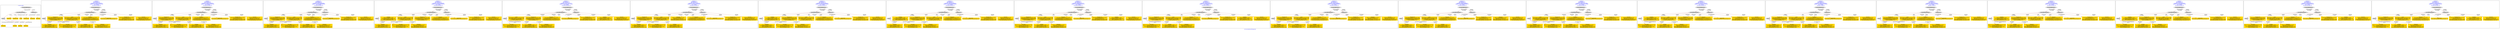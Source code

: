 digraph n0 {
fontcolor="blue"
remincross="true"
label="s13-s-art-institute-of-chicago.xml"
subgraph cluster_0 {
label="1-correct model"
n2[style="filled",color="white",fillcolor="lightgray",label="CulturalHeritageObject1"];
n3[style="filled",color="white",fillcolor="lightgray",label="Person1"];
n4[shape="plaintext",style="filled",fillcolor="gold",label="Dimensions"];
n5[shape="plaintext",style="filled",fillcolor="gold",label="Typeofartwork"];
n6[shape="plaintext",style="filled",fillcolor="gold",label="Credit"];
n7[shape="plaintext",style="filled",fillcolor="gold",label="Titleofartwork"];
n8[shape="plaintext",style="filled",fillcolor="gold",label="Accessionid"];
n9[shape="plaintext",style="filled",fillcolor="gold",label="Nationality"];
n10[shape="plaintext",style="filled",fillcolor="gold",label="birthDate"];
n11[shape="plaintext",style="filled",fillcolor="gold",label="deathDate"];
n12[shape="plaintext",style="filled",fillcolor="gold",label="Artistname"];
n13[style="filled",color="white",fillcolor="lightgray",label="EuropeanaAggregation1"];
n14[style="filled",color="white",fillcolor="lightgray",label="WebResource1"];
n15[shape="plaintext",style="filled",fillcolor="gold",label="ImageURL"];
}
subgraph cluster_1 {
label="candidate 0\nlink coherence:1.0\nnode coherence:1.0\nconfidence:0.6543342500928793\nmapping score:0.6681114166976264\ncost:12.99986\n-precision:0.92-recall:0.92"
n17[style="filled",color="white",fillcolor="lightgray",label="CulturalHeritageObject1"];
n18[style="filled",color="white",fillcolor="lightgray",label="Person1"];
n19[style="filled",color="white",fillcolor="lightgray",label="EuropeanaAggregation1"];
n20[style="filled",color="white",fillcolor="lightgray",label="WebResource1"];
n21[shape="plaintext",style="filled",fillcolor="gold",label="Titleofartwork\n[CulturalHeritageObject,created,0.349]\n[CulturalHeritageObject,description,0.266]\n[CulturalHeritageObject,title,0.194]\n[Person,dateOfBirth,0.191]"];
n22[shape="plaintext",style="filled",fillcolor="gold",label="ImageURL\n[WebResource,classLink,0.73]\n[Document,classLink,0.236]\n[CulturalHeritageObject,description,0.032]\n[CulturalHeritageObject,title,0.002]"];
n23[shape="plaintext",style="filled",fillcolor="gold",label="Credit\n[CulturalHeritageObject,provenance,0.576]\n[CulturalHeritageObject,description,0.235]\n[Document,classLink,0.098]\n[CulturalHeritageObject,title,0.091]"];
n24[shape="plaintext",style="filled",fillcolor="gold",label="deathDate\n[Person,dateOfDeath,0.362]\n[CulturalHeritageObject,created,0.344]\n[Person,dateOfBirth,0.236]\n[CulturalHeritageObject,provenance,0.058]"];
n25[shape="plaintext",style="filled",fillcolor="gold",label="Nationality\n[Person,countryAssociatedWithThePerson,0.754]\n[Concept,prefLabel,0.155]\n[CulturalHeritageObject,provenance,0.047]\n[Person,dateOfBirth,0.045]"];
n26[shape="plaintext",style="filled",fillcolor="gold",label="Dimensions\n[CulturalHeritageObject,extent,0.821]\n[CulturalHeritageObject,provenance,0.113]\n[CulturalHeritageObject,accessionNumber,0.035]\n[CulturalHeritageObject,description,0.031]"];
n27[shape="plaintext",style="filled",fillcolor="gold",label="Accessionid\n[CulturalHeritageObject,accessionNumber,1.0]"];
n28[shape="plaintext",style="filled",fillcolor="gold",label="birthDate\n[Person,dateOfBirth,0.586]\n[CulturalHeritageObject,created,0.285]\n[Person,dateOfDeath,0.098]\n[CulturalHeritageObject,description,0.031]"];
n29[shape="plaintext",style="filled",fillcolor="gold",label="Typeofartwork\n[CulturalHeritageObject,medium,0.787]\n[Concept,prefLabel,0.11]\n[CulturalHeritageObject,provenance,0.056]\n[CulturalHeritageObject,description,0.047]"];
n30[shape="plaintext",style="filled",fillcolor="gold",label="Artistname\n[Person,nameOfThePerson,0.579]\n[Document,classLink,0.174]\n[CulturalHeritageObject,description,0.127]\n[CulturalHeritageObject,provenance,0.12]"];
}
subgraph cluster_2 {
label="candidate 1\nlink coherence:1.0\nnode coherence:1.0\nconfidence:0.6543342500928793\nmapping score:0.6681114166976264\ncost:12.99989\n-precision:0.92-recall:0.92"
n32[style="filled",color="white",fillcolor="lightgray",label="CulturalHeritageObject1"];
n33[style="filled",color="white",fillcolor="lightgray",label="Person1"];
n34[style="filled",color="white",fillcolor="lightgray",label="EuropeanaAggregation1"];
n35[style="filled",color="white",fillcolor="lightgray",label="WebResource2"];
n36[shape="plaintext",style="filled",fillcolor="gold",label="Titleofartwork\n[CulturalHeritageObject,created,0.349]\n[CulturalHeritageObject,description,0.266]\n[CulturalHeritageObject,title,0.194]\n[Person,dateOfBirth,0.191]"];
n37[shape="plaintext",style="filled",fillcolor="gold",label="Credit\n[CulturalHeritageObject,provenance,0.576]\n[CulturalHeritageObject,description,0.235]\n[Document,classLink,0.098]\n[CulturalHeritageObject,title,0.091]"];
n38[shape="plaintext",style="filled",fillcolor="gold",label="deathDate\n[Person,dateOfDeath,0.362]\n[CulturalHeritageObject,created,0.344]\n[Person,dateOfBirth,0.236]\n[CulturalHeritageObject,provenance,0.058]"];
n39[shape="plaintext",style="filled",fillcolor="gold",label="Nationality\n[Person,countryAssociatedWithThePerson,0.754]\n[Concept,prefLabel,0.155]\n[CulturalHeritageObject,provenance,0.047]\n[Person,dateOfBirth,0.045]"];
n40[shape="plaintext",style="filled",fillcolor="gold",label="Dimensions\n[CulturalHeritageObject,extent,0.821]\n[CulturalHeritageObject,provenance,0.113]\n[CulturalHeritageObject,accessionNumber,0.035]\n[CulturalHeritageObject,description,0.031]"];
n41[shape="plaintext",style="filled",fillcolor="gold",label="ImageURL\n[WebResource,classLink,0.73]\n[Document,classLink,0.236]\n[CulturalHeritageObject,description,0.032]\n[CulturalHeritageObject,title,0.002]"];
n42[shape="plaintext",style="filled",fillcolor="gold",label="Accessionid\n[CulturalHeritageObject,accessionNumber,1.0]"];
n43[shape="plaintext",style="filled",fillcolor="gold",label="birthDate\n[Person,dateOfBirth,0.586]\n[CulturalHeritageObject,created,0.285]\n[Person,dateOfDeath,0.098]\n[CulturalHeritageObject,description,0.031]"];
n44[shape="plaintext",style="filled",fillcolor="gold",label="Typeofartwork\n[CulturalHeritageObject,medium,0.787]\n[Concept,prefLabel,0.11]\n[CulturalHeritageObject,provenance,0.056]\n[CulturalHeritageObject,description,0.047]"];
n45[shape="plaintext",style="filled",fillcolor="gold",label="Artistname\n[Person,nameOfThePerson,0.579]\n[Document,classLink,0.174]\n[CulturalHeritageObject,description,0.127]\n[CulturalHeritageObject,provenance,0.12]"];
}
subgraph cluster_3 {
label="candidate 10\nlink coherence:1.0\nnode coherence:1.0\nconfidence:0.6201799919410684\nmapping score:0.6567266639803561\ncost:12.99986\n-precision:0.85-recall:0.85"
n47[style="filled",color="white",fillcolor="lightgray",label="CulturalHeritageObject1"];
n48[style="filled",color="white",fillcolor="lightgray",label="Person1"];
n49[style="filled",color="white",fillcolor="lightgray",label="EuropeanaAggregation1"];
n50[style="filled",color="white",fillcolor="lightgray",label="WebResource1"];
n51[shape="plaintext",style="filled",fillcolor="gold",label="Titleofartwork\n[CulturalHeritageObject,created,0.349]\n[CulturalHeritageObject,description,0.266]\n[CulturalHeritageObject,title,0.194]\n[Person,dateOfBirth,0.191]"];
n52[shape="plaintext",style="filled",fillcolor="gold",label="ImageURL\n[WebResource,classLink,0.73]\n[Document,classLink,0.236]\n[CulturalHeritageObject,description,0.032]\n[CulturalHeritageObject,title,0.002]"];
n53[shape="plaintext",style="filled",fillcolor="gold",label="deathDate\n[Person,dateOfDeath,0.362]\n[CulturalHeritageObject,created,0.344]\n[Person,dateOfBirth,0.236]\n[CulturalHeritageObject,provenance,0.058]"];
n54[shape="plaintext",style="filled",fillcolor="gold",label="Credit\n[CulturalHeritageObject,provenance,0.576]\n[CulturalHeritageObject,description,0.235]\n[Document,classLink,0.098]\n[CulturalHeritageObject,title,0.091]"];
n55[shape="plaintext",style="filled",fillcolor="gold",label="Nationality\n[Person,countryAssociatedWithThePerson,0.754]\n[Concept,prefLabel,0.155]\n[CulturalHeritageObject,provenance,0.047]\n[Person,dateOfBirth,0.045]"];
n56[shape="plaintext",style="filled",fillcolor="gold",label="Dimensions\n[CulturalHeritageObject,extent,0.821]\n[CulturalHeritageObject,provenance,0.113]\n[CulturalHeritageObject,accessionNumber,0.035]\n[CulturalHeritageObject,description,0.031]"];
n57[shape="plaintext",style="filled",fillcolor="gold",label="Accessionid\n[CulturalHeritageObject,accessionNumber,1.0]"];
n58[shape="plaintext",style="filled",fillcolor="gold",label="birthDate\n[Person,dateOfBirth,0.586]\n[CulturalHeritageObject,created,0.285]\n[Person,dateOfDeath,0.098]\n[CulturalHeritageObject,description,0.031]"];
n59[shape="plaintext",style="filled",fillcolor="gold",label="Typeofartwork\n[CulturalHeritageObject,medium,0.787]\n[Concept,prefLabel,0.11]\n[CulturalHeritageObject,provenance,0.056]\n[CulturalHeritageObject,description,0.047]"];
n60[shape="plaintext",style="filled",fillcolor="gold",label="Artistname\n[Person,nameOfThePerson,0.579]\n[Document,classLink,0.174]\n[CulturalHeritageObject,description,0.127]\n[CulturalHeritageObject,provenance,0.12]"];
}
subgraph cluster_4 {
label="candidate 11\nlink coherence:1.0\nnode coherence:1.0\nconfidence:0.6159323282859569\nmapping score:0.6553107760953191\ncost:12.99986\n-precision:0.85-recall:0.85"
n62[style="filled",color="white",fillcolor="lightgray",label="CulturalHeritageObject1"];
n63[style="filled",color="white",fillcolor="lightgray",label="Person1"];
n64[style="filled",color="white",fillcolor="lightgray",label="EuropeanaAggregation1"];
n65[style="filled",color="white",fillcolor="lightgray",label="WebResource1"];
n66[shape="plaintext",style="filled",fillcolor="gold",label="birthDate\n[Person,dateOfBirth,0.586]\n[CulturalHeritageObject,created,0.285]\n[Person,dateOfDeath,0.098]\n[CulturalHeritageObject,description,0.031]"];
n67[shape="plaintext",style="filled",fillcolor="gold",label="ImageURL\n[WebResource,classLink,0.73]\n[Document,classLink,0.236]\n[CulturalHeritageObject,description,0.032]\n[CulturalHeritageObject,title,0.002]"];
n68[shape="plaintext",style="filled",fillcolor="gold",label="Credit\n[CulturalHeritageObject,provenance,0.576]\n[CulturalHeritageObject,description,0.235]\n[Document,classLink,0.098]\n[CulturalHeritageObject,title,0.091]"];
n69[shape="plaintext",style="filled",fillcolor="gold",label="deathDate\n[Person,dateOfDeath,0.362]\n[CulturalHeritageObject,created,0.344]\n[Person,dateOfBirth,0.236]\n[CulturalHeritageObject,provenance,0.058]"];
n70[shape="plaintext",style="filled",fillcolor="gold",label="Titleofartwork\n[CulturalHeritageObject,created,0.349]\n[CulturalHeritageObject,description,0.266]\n[CulturalHeritageObject,title,0.194]\n[Person,dateOfBirth,0.191]"];
n71[shape="plaintext",style="filled",fillcolor="gold",label="Nationality\n[Person,countryAssociatedWithThePerson,0.754]\n[Concept,prefLabel,0.155]\n[CulturalHeritageObject,provenance,0.047]\n[Person,dateOfBirth,0.045]"];
n72[shape="plaintext",style="filled",fillcolor="gold",label="Dimensions\n[CulturalHeritageObject,extent,0.821]\n[CulturalHeritageObject,provenance,0.113]\n[CulturalHeritageObject,accessionNumber,0.035]\n[CulturalHeritageObject,description,0.031]"];
n73[shape="plaintext",style="filled",fillcolor="gold",label="Accessionid\n[CulturalHeritageObject,accessionNumber,1.0]"];
n74[shape="plaintext",style="filled",fillcolor="gold",label="Typeofartwork\n[CulturalHeritageObject,medium,0.787]\n[Concept,prefLabel,0.11]\n[CulturalHeritageObject,provenance,0.056]\n[CulturalHeritageObject,description,0.047]"];
n75[shape="plaintext",style="filled",fillcolor="gold",label="Artistname\n[Person,nameOfThePerson,0.579]\n[Document,classLink,0.174]\n[CulturalHeritageObject,description,0.127]\n[CulturalHeritageObject,provenance,0.12]"];
}
subgraph cluster_5 {
label="candidate 12\nlink coherence:1.0\nnode coherence:1.0\nconfidence:0.615677453212227\nmapping score:0.6552258177374091\ncost:12.99986\n-precision:0.85-recall:0.85"
n77[style="filled",color="white",fillcolor="lightgray",label="CulturalHeritageObject1"];
n78[style="filled",color="white",fillcolor="lightgray",label="Person1"];
n79[style="filled",color="white",fillcolor="lightgray",label="EuropeanaAggregation1"];
n80[style="filled",color="white",fillcolor="lightgray",label="WebResource1"];
n81[shape="plaintext",style="filled",fillcolor="gold",label="ImageURL\n[WebResource,classLink,0.73]\n[Document,classLink,0.236]\n[CulturalHeritageObject,description,0.032]\n[CulturalHeritageObject,title,0.002]"];
n82[shape="plaintext",style="filled",fillcolor="gold",label="Credit\n[CulturalHeritageObject,provenance,0.576]\n[CulturalHeritageObject,description,0.235]\n[Document,classLink,0.098]\n[CulturalHeritageObject,title,0.091]"];
n83[shape="plaintext",style="filled",fillcolor="gold",label="Titleofartwork\n[CulturalHeritageObject,created,0.349]\n[CulturalHeritageObject,description,0.266]\n[CulturalHeritageObject,title,0.194]\n[Person,dateOfBirth,0.191]"];
n84[shape="plaintext",style="filled",fillcolor="gold",label="Nationality\n[Person,countryAssociatedWithThePerson,0.754]\n[Concept,prefLabel,0.155]\n[CulturalHeritageObject,provenance,0.047]\n[Person,dateOfBirth,0.045]"];
n85[shape="plaintext",style="filled",fillcolor="gold",label="Dimensions\n[CulturalHeritageObject,extent,0.821]\n[CulturalHeritageObject,provenance,0.113]\n[CulturalHeritageObject,accessionNumber,0.035]\n[CulturalHeritageObject,description,0.031]"];
n86[shape="plaintext",style="filled",fillcolor="gold",label="Accessionid\n[CulturalHeritageObject,accessionNumber,1.0]"];
n87[shape="plaintext",style="filled",fillcolor="gold",label="birthDate\n[Person,dateOfBirth,0.586]\n[CulturalHeritageObject,created,0.285]\n[Person,dateOfDeath,0.098]\n[CulturalHeritageObject,description,0.031]"];
n88[shape="plaintext",style="filled",fillcolor="gold",label="Typeofartwork\n[CulturalHeritageObject,medium,0.787]\n[Concept,prefLabel,0.11]\n[CulturalHeritageObject,provenance,0.056]\n[CulturalHeritageObject,description,0.047]"];
n89[shape="plaintext",style="filled",fillcolor="gold",label="deathDate\n[Person,dateOfDeath,0.362]\n[CulturalHeritageObject,created,0.344]\n[Person,dateOfBirth,0.236]\n[CulturalHeritageObject,provenance,0.058]"];
n90[shape="plaintext",style="filled",fillcolor="gold",label="Artistname\n[Person,nameOfThePerson,0.579]\n[Document,classLink,0.174]\n[CulturalHeritageObject,description,0.127]\n[CulturalHeritageObject,provenance,0.12]"];
}
subgraph cluster_6 {
label="candidate 13\nlink coherence:1.0\nnode coherence:1.0\nconfidence:0.6091117905494154\nmapping score:0.6530372635164717\ncost:12.99986\n-precision:0.85-recall:0.85"
n92[style="filled",color="white",fillcolor="lightgray",label="CulturalHeritageObject1"];
n93[style="filled",color="white",fillcolor="lightgray",label="Person1"];
n94[style="filled",color="white",fillcolor="lightgray",label="EuropeanaAggregation1"];
n95[style="filled",color="white",fillcolor="lightgray",label="WebResource1"];
n96[shape="plaintext",style="filled",fillcolor="gold",label="Titleofartwork\n[CulturalHeritageObject,created,0.349]\n[CulturalHeritageObject,description,0.266]\n[CulturalHeritageObject,title,0.194]\n[Person,dateOfBirth,0.191]"];
n97[shape="plaintext",style="filled",fillcolor="gold",label="ImageURL\n[WebResource,classLink,0.73]\n[Document,classLink,0.236]\n[CulturalHeritageObject,description,0.032]\n[CulturalHeritageObject,title,0.002]"];
n98[shape="plaintext",style="filled",fillcolor="gold",label="Credit\n[CulturalHeritageObject,provenance,0.576]\n[CulturalHeritageObject,description,0.235]\n[Document,classLink,0.098]\n[CulturalHeritageObject,title,0.091]"];
n99[shape="plaintext",style="filled",fillcolor="gold",label="deathDate\n[Person,dateOfDeath,0.362]\n[CulturalHeritageObject,created,0.344]\n[Person,dateOfBirth,0.236]\n[CulturalHeritageObject,provenance,0.058]"];
n100[shape="plaintext",style="filled",fillcolor="gold",label="Artistname\n[Person,nameOfThePerson,0.579]\n[Document,classLink,0.174]\n[CulturalHeritageObject,description,0.127]\n[CulturalHeritageObject,provenance,0.12]"];
n101[shape="plaintext",style="filled",fillcolor="gold",label="Nationality\n[Person,countryAssociatedWithThePerson,0.754]\n[Concept,prefLabel,0.155]\n[CulturalHeritageObject,provenance,0.047]\n[Person,dateOfBirth,0.045]"];
n102[shape="plaintext",style="filled",fillcolor="gold",label="Dimensions\n[CulturalHeritageObject,extent,0.821]\n[CulturalHeritageObject,provenance,0.113]\n[CulturalHeritageObject,accessionNumber,0.035]\n[CulturalHeritageObject,description,0.031]"];
n103[shape="plaintext",style="filled",fillcolor="gold",label="Accessionid\n[CulturalHeritageObject,accessionNumber,1.0]"];
n104[shape="plaintext",style="filled",fillcolor="gold",label="birthDate\n[Person,dateOfBirth,0.586]\n[CulturalHeritageObject,created,0.285]\n[Person,dateOfDeath,0.098]\n[CulturalHeritageObject,description,0.031]"];
n105[shape="plaintext",style="filled",fillcolor="gold",label="Typeofartwork\n[CulturalHeritageObject,medium,0.787]\n[Concept,prefLabel,0.11]\n[CulturalHeritageObject,provenance,0.056]\n[CulturalHeritageObject,description,0.047]"];
}
subgraph cluster_7 {
label="candidate 14\nlink coherence:1.0\nnode coherence:1.0\nconfidence:0.6087504133484514\nmapping score:0.6529168044494837\ncost:12.99986\n-precision:0.92-recall:0.92"
n107[style="filled",color="white",fillcolor="lightgray",label="CulturalHeritageObject1"];
n108[style="filled",color="white",fillcolor="lightgray",label="Person1"];
n109[style="filled",color="white",fillcolor="lightgray",label="EuropeanaAggregation1"];
n110[style="filled",color="white",fillcolor="lightgray",label="WebResource1"];
n111[shape="plaintext",style="filled",fillcolor="gold",label="birthDate\n[Person,dateOfBirth,0.586]\n[CulturalHeritageObject,created,0.285]\n[Person,dateOfDeath,0.098]\n[CulturalHeritageObject,description,0.031]"];
n112[shape="plaintext",style="filled",fillcolor="gold",label="Titleofartwork\n[CulturalHeritageObject,created,0.349]\n[CulturalHeritageObject,description,0.266]\n[CulturalHeritageObject,title,0.194]\n[Person,dateOfBirth,0.191]"];
n113[shape="plaintext",style="filled",fillcolor="gold",label="ImageURL\n[WebResource,classLink,0.73]\n[Document,classLink,0.236]\n[CulturalHeritageObject,description,0.032]\n[CulturalHeritageObject,title,0.002]"];
n114[shape="plaintext",style="filled",fillcolor="gold",label="Credit\n[CulturalHeritageObject,provenance,0.576]\n[CulturalHeritageObject,description,0.235]\n[Document,classLink,0.098]\n[CulturalHeritageObject,title,0.091]"];
n115[shape="plaintext",style="filled",fillcolor="gold",label="deathDate\n[Person,dateOfDeath,0.362]\n[CulturalHeritageObject,created,0.344]\n[Person,dateOfBirth,0.236]\n[CulturalHeritageObject,provenance,0.058]"];
n116[shape="plaintext",style="filled",fillcolor="gold",label="Nationality\n[Person,countryAssociatedWithThePerson,0.754]\n[Concept,prefLabel,0.155]\n[CulturalHeritageObject,provenance,0.047]\n[Person,dateOfBirth,0.045]"];
n117[shape="plaintext",style="filled",fillcolor="gold",label="Dimensions\n[CulturalHeritageObject,extent,0.821]\n[CulturalHeritageObject,provenance,0.113]\n[CulturalHeritageObject,accessionNumber,0.035]\n[CulturalHeritageObject,description,0.031]"];
n118[shape="plaintext",style="filled",fillcolor="gold",label="Accessionid\n[CulturalHeritageObject,accessionNumber,1.0]"];
n119[shape="plaintext",style="filled",fillcolor="gold",label="Typeofartwork\n[CulturalHeritageObject,medium,0.787]\n[Concept,prefLabel,0.11]\n[CulturalHeritageObject,provenance,0.056]\n[CulturalHeritageObject,description,0.047]"];
n120[shape="plaintext",style="filled",fillcolor="gold",label="Artistname\n[Person,nameOfThePerson,0.579]\n[Document,classLink,0.174]\n[CulturalHeritageObject,description,0.127]\n[CulturalHeritageObject,provenance,0.12]"];
}
subgraph cluster_8 {
label="candidate 15\nlink coherence:1.0\nnode coherence:1.0\nconfidence:0.6087504133484514\nmapping score:0.6529168044494837\ncost:12.99989\n-precision:0.92-recall:0.92"
n122[style="filled",color="white",fillcolor="lightgray",label="CulturalHeritageObject1"];
n123[style="filled",color="white",fillcolor="lightgray",label="Person1"];
n124[style="filled",color="white",fillcolor="lightgray",label="EuropeanaAggregation1"];
n125[style="filled",color="white",fillcolor="lightgray",label="WebResource2"];
n126[shape="plaintext",style="filled",fillcolor="gold",label="birthDate\n[Person,dateOfBirth,0.586]\n[CulturalHeritageObject,created,0.285]\n[Person,dateOfDeath,0.098]\n[CulturalHeritageObject,description,0.031]"];
n127[shape="plaintext",style="filled",fillcolor="gold",label="Titleofartwork\n[CulturalHeritageObject,created,0.349]\n[CulturalHeritageObject,description,0.266]\n[CulturalHeritageObject,title,0.194]\n[Person,dateOfBirth,0.191]"];
n128[shape="plaintext",style="filled",fillcolor="gold",label="Credit\n[CulturalHeritageObject,provenance,0.576]\n[CulturalHeritageObject,description,0.235]\n[Document,classLink,0.098]\n[CulturalHeritageObject,title,0.091]"];
n129[shape="plaintext",style="filled",fillcolor="gold",label="deathDate\n[Person,dateOfDeath,0.362]\n[CulturalHeritageObject,created,0.344]\n[Person,dateOfBirth,0.236]\n[CulturalHeritageObject,provenance,0.058]"];
n130[shape="plaintext",style="filled",fillcolor="gold",label="Nationality\n[Person,countryAssociatedWithThePerson,0.754]\n[Concept,prefLabel,0.155]\n[CulturalHeritageObject,provenance,0.047]\n[Person,dateOfBirth,0.045]"];
n131[shape="plaintext",style="filled",fillcolor="gold",label="Dimensions\n[CulturalHeritageObject,extent,0.821]\n[CulturalHeritageObject,provenance,0.113]\n[CulturalHeritageObject,accessionNumber,0.035]\n[CulturalHeritageObject,description,0.031]"];
n132[shape="plaintext",style="filled",fillcolor="gold",label="ImageURL\n[WebResource,classLink,0.73]\n[Document,classLink,0.236]\n[CulturalHeritageObject,description,0.032]\n[CulturalHeritageObject,title,0.002]"];
n133[shape="plaintext",style="filled",fillcolor="gold",label="Accessionid\n[CulturalHeritageObject,accessionNumber,1.0]"];
n134[shape="plaintext",style="filled",fillcolor="gold",label="Typeofartwork\n[CulturalHeritageObject,medium,0.787]\n[Concept,prefLabel,0.11]\n[CulturalHeritageObject,provenance,0.056]\n[CulturalHeritageObject,description,0.047]"];
n135[shape="plaintext",style="filled",fillcolor="gold",label="Artistname\n[Person,nameOfThePerson,0.579]\n[Document,classLink,0.174]\n[CulturalHeritageObject,description,0.127]\n[CulturalHeritageObject,provenance,0.12]"];
}
subgraph cluster_9 {
label="candidate 16\nlink coherence:1.0\nnode coherence:1.0\nconfidence:0.6084955382747215\nmapping score:0.6528318460915737\ncost:12.99986\n-precision:0.92-recall:0.92"
n137[style="filled",color="white",fillcolor="lightgray",label="CulturalHeritageObject1"];
n138[style="filled",color="white",fillcolor="lightgray",label="Person1"];
n139[style="filled",color="white",fillcolor="lightgray",label="EuropeanaAggregation1"];
n140[style="filled",color="white",fillcolor="lightgray",label="WebResource1"];
n141[shape="plaintext",style="filled",fillcolor="gold",label="Titleofartwork\n[CulturalHeritageObject,created,0.349]\n[CulturalHeritageObject,description,0.266]\n[CulturalHeritageObject,title,0.194]\n[Person,dateOfBirth,0.191]"];
n142[shape="plaintext",style="filled",fillcolor="gold",label="ImageURL\n[WebResource,classLink,0.73]\n[Document,classLink,0.236]\n[CulturalHeritageObject,description,0.032]\n[CulturalHeritageObject,title,0.002]"];
n143[shape="plaintext",style="filled",fillcolor="gold",label="Credit\n[CulturalHeritageObject,provenance,0.576]\n[CulturalHeritageObject,description,0.235]\n[Document,classLink,0.098]\n[CulturalHeritageObject,title,0.091]"];
n144[shape="plaintext",style="filled",fillcolor="gold",label="Nationality\n[Person,countryAssociatedWithThePerson,0.754]\n[Concept,prefLabel,0.155]\n[CulturalHeritageObject,provenance,0.047]\n[Person,dateOfBirth,0.045]"];
n145[shape="plaintext",style="filled",fillcolor="gold",label="Dimensions\n[CulturalHeritageObject,extent,0.821]\n[CulturalHeritageObject,provenance,0.113]\n[CulturalHeritageObject,accessionNumber,0.035]\n[CulturalHeritageObject,description,0.031]"];
n146[shape="plaintext",style="filled",fillcolor="gold",label="Accessionid\n[CulturalHeritageObject,accessionNumber,1.0]"];
n147[shape="plaintext",style="filled",fillcolor="gold",label="birthDate\n[Person,dateOfBirth,0.586]\n[CulturalHeritageObject,created,0.285]\n[Person,dateOfDeath,0.098]\n[CulturalHeritageObject,description,0.031]"];
n148[shape="plaintext",style="filled",fillcolor="gold",label="Typeofartwork\n[CulturalHeritageObject,medium,0.787]\n[Concept,prefLabel,0.11]\n[CulturalHeritageObject,provenance,0.056]\n[CulturalHeritageObject,description,0.047]"];
n149[shape="plaintext",style="filled",fillcolor="gold",label="deathDate\n[Person,dateOfDeath,0.362]\n[CulturalHeritageObject,created,0.344]\n[Person,dateOfBirth,0.236]\n[CulturalHeritageObject,provenance,0.058]"];
n150[shape="plaintext",style="filled",fillcolor="gold",label="Artistname\n[Person,nameOfThePerson,0.579]\n[Document,classLink,0.174]\n[CulturalHeritageObject,description,0.127]\n[CulturalHeritageObject,provenance,0.12]"];
}
subgraph cluster_10 {
label="candidate 17\nlink coherence:1.0\nnode coherence:1.0\nconfidence:0.6084955382747215\nmapping score:0.6528318460915737\ncost:12.99989\n-precision:0.92-recall:0.92"
n152[style="filled",color="white",fillcolor="lightgray",label="CulturalHeritageObject1"];
n153[style="filled",color="white",fillcolor="lightgray",label="Person1"];
n154[style="filled",color="white",fillcolor="lightgray",label="EuropeanaAggregation1"];
n155[style="filled",color="white",fillcolor="lightgray",label="WebResource2"];
n156[shape="plaintext",style="filled",fillcolor="gold",label="Titleofartwork\n[CulturalHeritageObject,created,0.349]\n[CulturalHeritageObject,description,0.266]\n[CulturalHeritageObject,title,0.194]\n[Person,dateOfBirth,0.191]"];
n157[shape="plaintext",style="filled",fillcolor="gold",label="Credit\n[CulturalHeritageObject,provenance,0.576]\n[CulturalHeritageObject,description,0.235]\n[Document,classLink,0.098]\n[CulturalHeritageObject,title,0.091]"];
n158[shape="plaintext",style="filled",fillcolor="gold",label="Nationality\n[Person,countryAssociatedWithThePerson,0.754]\n[Concept,prefLabel,0.155]\n[CulturalHeritageObject,provenance,0.047]\n[Person,dateOfBirth,0.045]"];
n159[shape="plaintext",style="filled",fillcolor="gold",label="Dimensions\n[CulturalHeritageObject,extent,0.821]\n[CulturalHeritageObject,provenance,0.113]\n[CulturalHeritageObject,accessionNumber,0.035]\n[CulturalHeritageObject,description,0.031]"];
n160[shape="plaintext",style="filled",fillcolor="gold",label="ImageURL\n[WebResource,classLink,0.73]\n[Document,classLink,0.236]\n[CulturalHeritageObject,description,0.032]\n[CulturalHeritageObject,title,0.002]"];
n161[shape="plaintext",style="filled",fillcolor="gold",label="Accessionid\n[CulturalHeritageObject,accessionNumber,1.0]"];
n162[shape="plaintext",style="filled",fillcolor="gold",label="birthDate\n[Person,dateOfBirth,0.586]\n[CulturalHeritageObject,created,0.285]\n[Person,dateOfDeath,0.098]\n[CulturalHeritageObject,description,0.031]"];
n163[shape="plaintext",style="filled",fillcolor="gold",label="Typeofartwork\n[CulturalHeritageObject,medium,0.787]\n[Concept,prefLabel,0.11]\n[CulturalHeritageObject,provenance,0.056]\n[CulturalHeritageObject,description,0.047]"];
n164[shape="plaintext",style="filled",fillcolor="gold",label="deathDate\n[Person,dateOfDeath,0.362]\n[CulturalHeritageObject,created,0.344]\n[Person,dateOfBirth,0.236]\n[CulturalHeritageObject,provenance,0.058]"];
n165[shape="plaintext",style="filled",fillcolor="gold",label="Artistname\n[Person,nameOfThePerson,0.579]\n[Document,classLink,0.174]\n[CulturalHeritageObject,description,0.127]\n[CulturalHeritageObject,provenance,0.12]"];
}
subgraph cluster_11 {
label="candidate 18\nlink coherence:1.0\nnode coherence:1.0\nconfidence:0.608451868489552\nmapping score:0.6528172894965173\ncost:12.99986\n-precision:0.85-recall:0.85"
n167[style="filled",color="white",fillcolor="lightgray",label="CulturalHeritageObject1"];
n168[style="filled",color="white",fillcolor="lightgray",label="Person1"];
n169[style="filled",color="white",fillcolor="lightgray",label="EuropeanaAggregation1"];
n170[style="filled",color="white",fillcolor="lightgray",label="WebResource1"];
n171[shape="plaintext",style="filled",fillcolor="gold",label="Titleofartwork\n[CulturalHeritageObject,created,0.349]\n[CulturalHeritageObject,description,0.266]\n[CulturalHeritageObject,title,0.194]\n[Person,dateOfBirth,0.191]"];
n172[shape="plaintext",style="filled",fillcolor="gold",label="ImageURL\n[WebResource,classLink,0.73]\n[Document,classLink,0.236]\n[CulturalHeritageObject,description,0.032]\n[CulturalHeritageObject,title,0.002]"];
n173[shape="plaintext",style="filled",fillcolor="gold",label="Credit\n[CulturalHeritageObject,provenance,0.576]\n[CulturalHeritageObject,description,0.235]\n[Document,classLink,0.098]\n[CulturalHeritageObject,title,0.091]"];
n174[shape="plaintext",style="filled",fillcolor="gold",label="deathDate\n[Person,dateOfDeath,0.362]\n[CulturalHeritageObject,created,0.344]\n[Person,dateOfBirth,0.236]\n[CulturalHeritageObject,provenance,0.058]"];
n175[shape="plaintext",style="filled",fillcolor="gold",label="Nationality\n[Person,countryAssociatedWithThePerson,0.754]\n[Concept,prefLabel,0.155]\n[CulturalHeritageObject,provenance,0.047]\n[Person,dateOfBirth,0.045]"];
n176[shape="plaintext",style="filled",fillcolor="gold",label="Dimensions\n[CulturalHeritageObject,extent,0.821]\n[CulturalHeritageObject,provenance,0.113]\n[CulturalHeritageObject,accessionNumber,0.035]\n[CulturalHeritageObject,description,0.031]"];
n177[shape="plaintext",style="filled",fillcolor="gold",label="Accessionid\n[CulturalHeritageObject,accessionNumber,1.0]"];
n178[shape="plaintext",style="filled",fillcolor="gold",label="birthDate\n[Person,dateOfBirth,0.586]\n[CulturalHeritageObject,created,0.285]\n[Person,dateOfDeath,0.098]\n[CulturalHeritageObject,description,0.031]"];
n179[shape="plaintext",style="filled",fillcolor="gold",label="Typeofartwork\n[CulturalHeritageObject,medium,0.787]\n[Concept,prefLabel,0.11]\n[CulturalHeritageObject,provenance,0.056]\n[CulturalHeritageObject,description,0.047]"];
n180[shape="plaintext",style="filled",fillcolor="gold",label="Artistname\n[Person,nameOfThePerson,0.579]\n[Document,classLink,0.174]\n[CulturalHeritageObject,description,0.127]\n[CulturalHeritageObject,provenance,0.12]"];
}
subgraph cluster_12 {
label="candidate 19\nlink coherence:1.0\nnode coherence:1.0\nconfidence:0.608451868489552\nmapping score:0.6528172894965173\ncost:12.99989\n-precision:0.85-recall:0.85"
n182[style="filled",color="white",fillcolor="lightgray",label="CulturalHeritageObject1"];
n183[style="filled",color="white",fillcolor="lightgray",label="Person1"];
n184[style="filled",color="white",fillcolor="lightgray",label="EuropeanaAggregation1"];
n185[style="filled",color="white",fillcolor="lightgray",label="WebResource2"];
n186[shape="plaintext",style="filled",fillcolor="gold",label="Titleofartwork\n[CulturalHeritageObject,created,0.349]\n[CulturalHeritageObject,description,0.266]\n[CulturalHeritageObject,title,0.194]\n[Person,dateOfBirth,0.191]"];
n187[shape="plaintext",style="filled",fillcolor="gold",label="Credit\n[CulturalHeritageObject,provenance,0.576]\n[CulturalHeritageObject,description,0.235]\n[Document,classLink,0.098]\n[CulturalHeritageObject,title,0.091]"];
n188[shape="plaintext",style="filled",fillcolor="gold",label="deathDate\n[Person,dateOfDeath,0.362]\n[CulturalHeritageObject,created,0.344]\n[Person,dateOfBirth,0.236]\n[CulturalHeritageObject,provenance,0.058]"];
n189[shape="plaintext",style="filled",fillcolor="gold",label="Nationality\n[Person,countryAssociatedWithThePerson,0.754]\n[Concept,prefLabel,0.155]\n[CulturalHeritageObject,provenance,0.047]\n[Person,dateOfBirth,0.045]"];
n190[shape="plaintext",style="filled",fillcolor="gold",label="Dimensions\n[CulturalHeritageObject,extent,0.821]\n[CulturalHeritageObject,provenance,0.113]\n[CulturalHeritageObject,accessionNumber,0.035]\n[CulturalHeritageObject,description,0.031]"];
n191[shape="plaintext",style="filled",fillcolor="gold",label="ImageURL\n[WebResource,classLink,0.73]\n[Document,classLink,0.236]\n[CulturalHeritageObject,description,0.032]\n[CulturalHeritageObject,title,0.002]"];
n192[shape="plaintext",style="filled",fillcolor="gold",label="Accessionid\n[CulturalHeritageObject,accessionNumber,1.0]"];
n193[shape="plaintext",style="filled",fillcolor="gold",label="birthDate\n[Person,dateOfBirth,0.586]\n[CulturalHeritageObject,created,0.285]\n[Person,dateOfDeath,0.098]\n[CulturalHeritageObject,description,0.031]"];
n194[shape="plaintext",style="filled",fillcolor="gold",label="Typeofartwork\n[CulturalHeritageObject,medium,0.787]\n[Concept,prefLabel,0.11]\n[CulturalHeritageObject,provenance,0.056]\n[CulturalHeritageObject,description,0.047]"];
n195[shape="plaintext",style="filled",fillcolor="gold",label="Artistname\n[Person,nameOfThePerson,0.579]\n[Document,classLink,0.174]\n[CulturalHeritageObject,description,0.127]\n[CulturalHeritageObject,provenance,0.12]"];
}
subgraph cluster_13 {
label="candidate 2\nlink coherence:1.0\nnode coherence:1.0\nconfidence:0.6460191191219989\nmapping score:0.6653397063739996\ncost:12.99986\n-precision:0.92-recall:0.92"
n197[style="filled",color="white",fillcolor="lightgray",label="CulturalHeritageObject1"];
n198[style="filled",color="white",fillcolor="lightgray",label="Person1"];
n199[style="filled",color="white",fillcolor="lightgray",label="EuropeanaAggregation1"];
n200[style="filled",color="white",fillcolor="lightgray",label="WebResource1"];
n201[shape="plaintext",style="filled",fillcolor="gold",label="ImageURL\n[WebResource,classLink,0.73]\n[Document,classLink,0.236]\n[CulturalHeritageObject,description,0.032]\n[CulturalHeritageObject,title,0.002]"];
n202[shape="plaintext",style="filled",fillcolor="gold",label="Credit\n[CulturalHeritageObject,provenance,0.576]\n[CulturalHeritageObject,description,0.235]\n[Document,classLink,0.098]\n[CulturalHeritageObject,title,0.091]"];
n203[shape="plaintext",style="filled",fillcolor="gold",label="deathDate\n[Person,dateOfDeath,0.362]\n[CulturalHeritageObject,created,0.344]\n[Person,dateOfBirth,0.236]\n[CulturalHeritageObject,provenance,0.058]"];
n204[shape="plaintext",style="filled",fillcolor="gold",label="Titleofartwork\n[CulturalHeritageObject,created,0.349]\n[CulturalHeritageObject,description,0.266]\n[CulturalHeritageObject,title,0.194]\n[Person,dateOfBirth,0.191]"];
n205[shape="plaintext",style="filled",fillcolor="gold",label="Nationality\n[Person,countryAssociatedWithThePerson,0.754]\n[Concept,prefLabel,0.155]\n[CulturalHeritageObject,provenance,0.047]\n[Person,dateOfBirth,0.045]"];
n206[shape="plaintext",style="filled",fillcolor="gold",label="Dimensions\n[CulturalHeritageObject,extent,0.821]\n[CulturalHeritageObject,provenance,0.113]\n[CulturalHeritageObject,accessionNumber,0.035]\n[CulturalHeritageObject,description,0.031]"];
n207[shape="plaintext",style="filled",fillcolor="gold",label="Accessionid\n[CulturalHeritageObject,accessionNumber,1.0]"];
n208[shape="plaintext",style="filled",fillcolor="gold",label="birthDate\n[Person,dateOfBirth,0.586]\n[CulturalHeritageObject,created,0.285]\n[Person,dateOfDeath,0.098]\n[CulturalHeritageObject,description,0.031]"];
n209[shape="plaintext",style="filled",fillcolor="gold",label="Typeofartwork\n[CulturalHeritageObject,medium,0.787]\n[Concept,prefLabel,0.11]\n[CulturalHeritageObject,provenance,0.056]\n[CulturalHeritageObject,description,0.047]"];
n210[shape="plaintext",style="filled",fillcolor="gold",label="Artistname\n[Person,nameOfThePerson,0.579]\n[Document,classLink,0.174]\n[CulturalHeritageObject,description,0.127]\n[CulturalHeritageObject,provenance,0.12]"];
}
subgraph cluster_14 {
label="candidate 3\nlink coherence:1.0\nnode coherence:1.0\nconfidence:0.6441959771057977\nmapping score:0.6647319923685991\ncost:12.99986\n-precision:0.85-recall:0.85"
n212[style="filled",color="white",fillcolor="lightgray",label="CulturalHeritageObject1"];
n213[style="filled",color="white",fillcolor="lightgray",label="Person1"];
n214[style="filled",color="white",fillcolor="lightgray",label="EuropeanaAggregation1"];
n215[style="filled",color="white",fillcolor="lightgray",label="WebResource1"];
n216[shape="plaintext",style="filled",fillcolor="gold",label="deathDate\n[Person,dateOfDeath,0.362]\n[CulturalHeritageObject,created,0.344]\n[Person,dateOfBirth,0.236]\n[CulturalHeritageObject,provenance,0.058]"];
n217[shape="plaintext",style="filled",fillcolor="gold",label="ImageURL\n[WebResource,classLink,0.73]\n[Document,classLink,0.236]\n[CulturalHeritageObject,description,0.032]\n[CulturalHeritageObject,title,0.002]"];
n218[shape="plaintext",style="filled",fillcolor="gold",label="Credit\n[CulturalHeritageObject,provenance,0.576]\n[CulturalHeritageObject,description,0.235]\n[Document,classLink,0.098]\n[CulturalHeritageObject,title,0.091]"];
n219[shape="plaintext",style="filled",fillcolor="gold",label="Titleofartwork\n[CulturalHeritageObject,created,0.349]\n[CulturalHeritageObject,description,0.266]\n[CulturalHeritageObject,title,0.194]\n[Person,dateOfBirth,0.191]"];
n220[shape="plaintext",style="filled",fillcolor="gold",label="Nationality\n[Person,countryAssociatedWithThePerson,0.754]\n[Concept,prefLabel,0.155]\n[CulturalHeritageObject,provenance,0.047]\n[Person,dateOfBirth,0.045]"];
n221[shape="plaintext",style="filled",fillcolor="gold",label="Dimensions\n[CulturalHeritageObject,extent,0.821]\n[CulturalHeritageObject,provenance,0.113]\n[CulturalHeritageObject,accessionNumber,0.035]\n[CulturalHeritageObject,description,0.031]"];
n222[shape="plaintext",style="filled",fillcolor="gold",label="Accessionid\n[CulturalHeritageObject,accessionNumber,1.0]"];
n223[shape="plaintext",style="filled",fillcolor="gold",label="birthDate\n[Person,dateOfBirth,0.586]\n[CulturalHeritageObject,created,0.285]\n[Person,dateOfDeath,0.098]\n[CulturalHeritageObject,description,0.031]"];
n224[shape="plaintext",style="filled",fillcolor="gold",label="Typeofartwork\n[CulturalHeritageObject,medium,0.787]\n[Concept,prefLabel,0.11]\n[CulturalHeritageObject,provenance,0.056]\n[CulturalHeritageObject,description,0.047]"];
n225[shape="plaintext",style="filled",fillcolor="gold",label="Artistname\n[Person,nameOfThePerson,0.579]\n[Document,classLink,0.174]\n[CulturalHeritageObject,description,0.127]\n[CulturalHeritageObject,provenance,0.12]"];
}
subgraph cluster_15 {
label="candidate 4\nlink coherence:1.0\nnode coherence:1.0\nconfidence:0.6388372041844933\nmapping score:0.6629457347281645\ncost:12.99986\n-precision:1.0-recall:1.0"
n227[style="filled",color="white",fillcolor="lightgray",label="CulturalHeritageObject1"];
n228[style="filled",color="white",fillcolor="lightgray",label="Person1"];
n229[style="filled",color="white",fillcolor="lightgray",label="EuropeanaAggregation1"];
n230[style="filled",color="white",fillcolor="lightgray",label="WebResource1"];
n231[shape="plaintext",style="filled",fillcolor="gold",label="Titleofartwork\n[CulturalHeritageObject,created,0.349]\n[CulturalHeritageObject,description,0.266]\n[CulturalHeritageObject,title,0.194]\n[Person,dateOfBirth,0.191]"];
n232[shape="plaintext",style="filled",fillcolor="gold",label="ImageURL\n[WebResource,classLink,0.73]\n[Document,classLink,0.236]\n[CulturalHeritageObject,description,0.032]\n[CulturalHeritageObject,title,0.002]"];
n233[shape="plaintext",style="filled",fillcolor="gold",label="Credit\n[CulturalHeritageObject,provenance,0.576]\n[CulturalHeritageObject,description,0.235]\n[Document,classLink,0.098]\n[CulturalHeritageObject,title,0.091]"];
n234[shape="plaintext",style="filled",fillcolor="gold",label="deathDate\n[Person,dateOfDeath,0.362]\n[CulturalHeritageObject,created,0.344]\n[Person,dateOfBirth,0.236]\n[CulturalHeritageObject,provenance,0.058]"];
n235[shape="plaintext",style="filled",fillcolor="gold",label="Nationality\n[Person,countryAssociatedWithThePerson,0.754]\n[Concept,prefLabel,0.155]\n[CulturalHeritageObject,provenance,0.047]\n[Person,dateOfBirth,0.045]"];
n236[shape="plaintext",style="filled",fillcolor="gold",label="Dimensions\n[CulturalHeritageObject,extent,0.821]\n[CulturalHeritageObject,provenance,0.113]\n[CulturalHeritageObject,accessionNumber,0.035]\n[CulturalHeritageObject,description,0.031]"];
n237[shape="plaintext",style="filled",fillcolor="gold",label="Accessionid\n[CulturalHeritageObject,accessionNumber,1.0]"];
n238[shape="plaintext",style="filled",fillcolor="gold",label="birthDate\n[Person,dateOfBirth,0.586]\n[CulturalHeritageObject,created,0.285]\n[Person,dateOfDeath,0.098]\n[CulturalHeritageObject,description,0.031]"];
n239[shape="plaintext",style="filled",fillcolor="gold",label="Typeofartwork\n[CulturalHeritageObject,medium,0.787]\n[Concept,prefLabel,0.11]\n[CulturalHeritageObject,provenance,0.056]\n[CulturalHeritageObject,description,0.047]"];
n240[shape="plaintext",style="filled",fillcolor="gold",label="Artistname\n[Person,nameOfThePerson,0.579]\n[Document,classLink,0.174]\n[CulturalHeritageObject,description,0.127]\n[CulturalHeritageObject,provenance,0.12]"];
}
subgraph cluster_16 {
label="candidate 5\nlink coherence:1.0\nnode coherence:1.0\nconfidence:0.6388372041844933\nmapping score:0.6629457347281645\ncost:12.99989\n-precision:1.0-recall:1.0"
n242[style="filled",color="white",fillcolor="lightgray",label="CulturalHeritageObject1"];
n243[style="filled",color="white",fillcolor="lightgray",label="Person1"];
n244[style="filled",color="white",fillcolor="lightgray",label="EuropeanaAggregation1"];
n245[style="filled",color="white",fillcolor="lightgray",label="WebResource2"];
n246[shape="plaintext",style="filled",fillcolor="gold",label="Titleofartwork\n[CulturalHeritageObject,created,0.349]\n[CulturalHeritageObject,description,0.266]\n[CulturalHeritageObject,title,0.194]\n[Person,dateOfBirth,0.191]"];
n247[shape="plaintext",style="filled",fillcolor="gold",label="Credit\n[CulturalHeritageObject,provenance,0.576]\n[CulturalHeritageObject,description,0.235]\n[Document,classLink,0.098]\n[CulturalHeritageObject,title,0.091]"];
n248[shape="plaintext",style="filled",fillcolor="gold",label="deathDate\n[Person,dateOfDeath,0.362]\n[CulturalHeritageObject,created,0.344]\n[Person,dateOfBirth,0.236]\n[CulturalHeritageObject,provenance,0.058]"];
n249[shape="plaintext",style="filled",fillcolor="gold",label="Nationality\n[Person,countryAssociatedWithThePerson,0.754]\n[Concept,prefLabel,0.155]\n[CulturalHeritageObject,provenance,0.047]\n[Person,dateOfBirth,0.045]"];
n250[shape="plaintext",style="filled",fillcolor="gold",label="Dimensions\n[CulturalHeritageObject,extent,0.821]\n[CulturalHeritageObject,provenance,0.113]\n[CulturalHeritageObject,accessionNumber,0.035]\n[CulturalHeritageObject,description,0.031]"];
n251[shape="plaintext",style="filled",fillcolor="gold",label="ImageURL\n[WebResource,classLink,0.73]\n[Document,classLink,0.236]\n[CulturalHeritageObject,description,0.032]\n[CulturalHeritageObject,title,0.002]"];
n252[shape="plaintext",style="filled",fillcolor="gold",label="Accessionid\n[CulturalHeritageObject,accessionNumber,1.0]"];
n253[shape="plaintext",style="filled",fillcolor="gold",label="birthDate\n[Person,dateOfBirth,0.586]\n[CulturalHeritageObject,created,0.285]\n[Person,dateOfDeath,0.098]\n[CulturalHeritageObject,description,0.031]"];
n254[shape="plaintext",style="filled",fillcolor="gold",label="Typeofartwork\n[CulturalHeritageObject,medium,0.787]\n[Concept,prefLabel,0.11]\n[CulturalHeritageObject,provenance,0.056]\n[CulturalHeritageObject,description,0.047]"];
n255[shape="plaintext",style="filled",fillcolor="gold",label="Artistname\n[Person,nameOfThePerson,0.579]\n[Document,classLink,0.174]\n[CulturalHeritageObject,description,0.127]\n[CulturalHeritageObject,provenance,0.12]"];
}
subgraph cluster_17 {
label="candidate 6\nlink coherence:1.0\nnode coherence:1.0\nconfidence:0.637014062168292\nmapping score:0.662338020722764\ncost:12.99986\n-precision:0.92-recall:0.92"
n257[style="filled",color="white",fillcolor="lightgray",label="CulturalHeritageObject1"];
n258[style="filled",color="white",fillcolor="lightgray",label="Person1"];
n259[style="filled",color="white",fillcolor="lightgray",label="EuropeanaAggregation1"];
n260[style="filled",color="white",fillcolor="lightgray",label="WebResource1"];
n261[shape="plaintext",style="filled",fillcolor="gold",label="deathDate\n[Person,dateOfDeath,0.362]\n[CulturalHeritageObject,created,0.344]\n[Person,dateOfBirth,0.236]\n[CulturalHeritageObject,provenance,0.058]"];
n262[shape="plaintext",style="filled",fillcolor="gold",label="Titleofartwork\n[CulturalHeritageObject,created,0.349]\n[CulturalHeritageObject,description,0.266]\n[CulturalHeritageObject,title,0.194]\n[Person,dateOfBirth,0.191]"];
n263[shape="plaintext",style="filled",fillcolor="gold",label="ImageURL\n[WebResource,classLink,0.73]\n[Document,classLink,0.236]\n[CulturalHeritageObject,description,0.032]\n[CulturalHeritageObject,title,0.002]"];
n264[shape="plaintext",style="filled",fillcolor="gold",label="Credit\n[CulturalHeritageObject,provenance,0.576]\n[CulturalHeritageObject,description,0.235]\n[Document,classLink,0.098]\n[CulturalHeritageObject,title,0.091]"];
n265[shape="plaintext",style="filled",fillcolor="gold",label="Nationality\n[Person,countryAssociatedWithThePerson,0.754]\n[Concept,prefLabel,0.155]\n[CulturalHeritageObject,provenance,0.047]\n[Person,dateOfBirth,0.045]"];
n266[shape="plaintext",style="filled",fillcolor="gold",label="Dimensions\n[CulturalHeritageObject,extent,0.821]\n[CulturalHeritageObject,provenance,0.113]\n[CulturalHeritageObject,accessionNumber,0.035]\n[CulturalHeritageObject,description,0.031]"];
n267[shape="plaintext",style="filled",fillcolor="gold",label="Accessionid\n[CulturalHeritageObject,accessionNumber,1.0]"];
n268[shape="plaintext",style="filled",fillcolor="gold",label="birthDate\n[Person,dateOfBirth,0.586]\n[CulturalHeritageObject,created,0.285]\n[Person,dateOfDeath,0.098]\n[CulturalHeritageObject,description,0.031]"];
n269[shape="plaintext",style="filled",fillcolor="gold",label="Typeofartwork\n[CulturalHeritageObject,medium,0.787]\n[Concept,prefLabel,0.11]\n[CulturalHeritageObject,provenance,0.056]\n[CulturalHeritageObject,description,0.047]"];
n270[shape="plaintext",style="filled",fillcolor="gold",label="Artistname\n[Person,nameOfThePerson,0.579]\n[Document,classLink,0.174]\n[CulturalHeritageObject,description,0.127]\n[CulturalHeritageObject,provenance,0.12]"];
}
subgraph cluster_18 {
label="candidate 7\nlink coherence:1.0\nnode coherence:1.0\nconfidence:0.637014062168292\nmapping score:0.662338020722764\ncost:12.99989\n-precision:0.92-recall:0.92"
n272[style="filled",color="white",fillcolor="lightgray",label="CulturalHeritageObject1"];
n273[style="filled",color="white",fillcolor="lightgray",label="Person1"];
n274[style="filled",color="white",fillcolor="lightgray",label="EuropeanaAggregation1"];
n275[style="filled",color="white",fillcolor="lightgray",label="WebResource2"];
n276[shape="plaintext",style="filled",fillcolor="gold",label="deathDate\n[Person,dateOfDeath,0.362]\n[CulturalHeritageObject,created,0.344]\n[Person,dateOfBirth,0.236]\n[CulturalHeritageObject,provenance,0.058]"];
n277[shape="plaintext",style="filled",fillcolor="gold",label="Titleofartwork\n[CulturalHeritageObject,created,0.349]\n[CulturalHeritageObject,description,0.266]\n[CulturalHeritageObject,title,0.194]\n[Person,dateOfBirth,0.191]"];
n278[shape="plaintext",style="filled",fillcolor="gold",label="Credit\n[CulturalHeritageObject,provenance,0.576]\n[CulturalHeritageObject,description,0.235]\n[Document,classLink,0.098]\n[CulturalHeritageObject,title,0.091]"];
n279[shape="plaintext",style="filled",fillcolor="gold",label="Nationality\n[Person,countryAssociatedWithThePerson,0.754]\n[Concept,prefLabel,0.155]\n[CulturalHeritageObject,provenance,0.047]\n[Person,dateOfBirth,0.045]"];
n280[shape="plaintext",style="filled",fillcolor="gold",label="Dimensions\n[CulturalHeritageObject,extent,0.821]\n[CulturalHeritageObject,provenance,0.113]\n[CulturalHeritageObject,accessionNumber,0.035]\n[CulturalHeritageObject,description,0.031]"];
n281[shape="plaintext",style="filled",fillcolor="gold",label="ImageURL\n[WebResource,classLink,0.73]\n[Document,classLink,0.236]\n[CulturalHeritageObject,description,0.032]\n[CulturalHeritageObject,title,0.002]"];
n282[shape="plaintext",style="filled",fillcolor="gold",label="Accessionid\n[CulturalHeritageObject,accessionNumber,1.0]"];
n283[shape="plaintext",style="filled",fillcolor="gold",label="birthDate\n[Person,dateOfBirth,0.586]\n[CulturalHeritageObject,created,0.285]\n[Person,dateOfDeath,0.098]\n[CulturalHeritageObject,description,0.031]"];
n284[shape="plaintext",style="filled",fillcolor="gold",label="Typeofartwork\n[CulturalHeritageObject,medium,0.787]\n[Concept,prefLabel,0.11]\n[CulturalHeritageObject,provenance,0.056]\n[CulturalHeritageObject,description,0.047]"];
n285[shape="plaintext",style="filled",fillcolor="gold",label="Artistname\n[Person,nameOfThePerson,0.579]\n[Document,classLink,0.174]\n[CulturalHeritageObject,description,0.127]\n[CulturalHeritageObject,provenance,0.12]"];
}
subgraph cluster_19 {
label="candidate 8\nlink coherence:1.0\nnode coherence:1.0\nconfidence:0.6239925841831073\nmapping score:0.6579975280610357\ncost:12.99986\n-precision:0.85-recall:0.85"
n287[style="filled",color="white",fillcolor="lightgray",label="CulturalHeritageObject1"];
n288[style="filled",color="white",fillcolor="lightgray",label="Person1"];
n289[style="filled",color="white",fillcolor="lightgray",label="EuropeanaAggregation1"];
n290[style="filled",color="white",fillcolor="lightgray",label="WebResource1"];
n291[shape="plaintext",style="filled",fillcolor="gold",label="Titleofartwork\n[CulturalHeritageObject,created,0.349]\n[CulturalHeritageObject,description,0.266]\n[CulturalHeritageObject,title,0.194]\n[Person,dateOfBirth,0.191]"];
n292[shape="plaintext",style="filled",fillcolor="gold",label="ImageURL\n[WebResource,classLink,0.73]\n[Document,classLink,0.236]\n[CulturalHeritageObject,description,0.032]\n[CulturalHeritageObject,title,0.002]"];
n293[shape="plaintext",style="filled",fillcolor="gold",label="Credit\n[CulturalHeritageObject,provenance,0.576]\n[CulturalHeritageObject,description,0.235]\n[Document,classLink,0.098]\n[CulturalHeritageObject,title,0.091]"];
n294[shape="plaintext",style="filled",fillcolor="gold",label="Nationality\n[Person,countryAssociatedWithThePerson,0.754]\n[Concept,prefLabel,0.155]\n[CulturalHeritageObject,provenance,0.047]\n[Person,dateOfBirth,0.045]"];
n295[shape="plaintext",style="filled",fillcolor="gold",label="Dimensions\n[CulturalHeritageObject,extent,0.821]\n[CulturalHeritageObject,provenance,0.113]\n[CulturalHeritageObject,accessionNumber,0.035]\n[CulturalHeritageObject,description,0.031]"];
n296[shape="plaintext",style="filled",fillcolor="gold",label="Accessionid\n[CulturalHeritageObject,accessionNumber,1.0]"];
n297[shape="plaintext",style="filled",fillcolor="gold",label="birthDate\n[Person,dateOfBirth,0.586]\n[CulturalHeritageObject,created,0.285]\n[Person,dateOfDeath,0.098]\n[CulturalHeritageObject,description,0.031]"];
n298[shape="plaintext",style="filled",fillcolor="gold",label="Typeofartwork\n[CulturalHeritageObject,medium,0.787]\n[Concept,prefLabel,0.11]\n[CulturalHeritageObject,provenance,0.056]\n[CulturalHeritageObject,description,0.047]"];
n299[shape="plaintext",style="filled",fillcolor="gold",label="deathDate\n[Person,dateOfDeath,0.362]\n[CulturalHeritageObject,created,0.344]\n[Person,dateOfBirth,0.236]\n[CulturalHeritageObject,provenance,0.058]"];
n300[shape="plaintext",style="filled",fillcolor="gold",label="Artistname\n[Person,nameOfThePerson,0.579]\n[Document,classLink,0.174]\n[CulturalHeritageObject,description,0.127]\n[CulturalHeritageObject,provenance,0.12]"];
}
subgraph cluster_20 {
label="candidate 9\nlink coherence:1.0\nnode coherence:1.0\nconfidence:0.6239925841831073\nmapping score:0.6579975280610357\ncost:12.99989\n-precision:0.85-recall:0.85"
n302[style="filled",color="white",fillcolor="lightgray",label="CulturalHeritageObject1"];
n303[style="filled",color="white",fillcolor="lightgray",label="Person1"];
n304[style="filled",color="white",fillcolor="lightgray",label="EuropeanaAggregation1"];
n305[style="filled",color="white",fillcolor="lightgray",label="WebResource2"];
n306[shape="plaintext",style="filled",fillcolor="gold",label="Titleofartwork\n[CulturalHeritageObject,created,0.349]\n[CulturalHeritageObject,description,0.266]\n[CulturalHeritageObject,title,0.194]\n[Person,dateOfBirth,0.191]"];
n307[shape="plaintext",style="filled",fillcolor="gold",label="Credit\n[CulturalHeritageObject,provenance,0.576]\n[CulturalHeritageObject,description,0.235]\n[Document,classLink,0.098]\n[CulturalHeritageObject,title,0.091]"];
n308[shape="plaintext",style="filled",fillcolor="gold",label="Nationality\n[Person,countryAssociatedWithThePerson,0.754]\n[Concept,prefLabel,0.155]\n[CulturalHeritageObject,provenance,0.047]\n[Person,dateOfBirth,0.045]"];
n309[shape="plaintext",style="filled",fillcolor="gold",label="Dimensions\n[CulturalHeritageObject,extent,0.821]\n[CulturalHeritageObject,provenance,0.113]\n[CulturalHeritageObject,accessionNumber,0.035]\n[CulturalHeritageObject,description,0.031]"];
n310[shape="plaintext",style="filled",fillcolor="gold",label="ImageURL\n[WebResource,classLink,0.73]\n[Document,classLink,0.236]\n[CulturalHeritageObject,description,0.032]\n[CulturalHeritageObject,title,0.002]"];
n311[shape="plaintext",style="filled",fillcolor="gold",label="Accessionid\n[CulturalHeritageObject,accessionNumber,1.0]"];
n312[shape="plaintext",style="filled",fillcolor="gold",label="birthDate\n[Person,dateOfBirth,0.586]\n[CulturalHeritageObject,created,0.285]\n[Person,dateOfDeath,0.098]\n[CulturalHeritageObject,description,0.031]"];
n313[shape="plaintext",style="filled",fillcolor="gold",label="Typeofartwork\n[CulturalHeritageObject,medium,0.787]\n[Concept,prefLabel,0.11]\n[CulturalHeritageObject,provenance,0.056]\n[CulturalHeritageObject,description,0.047]"];
n314[shape="plaintext",style="filled",fillcolor="gold",label="deathDate\n[Person,dateOfDeath,0.362]\n[CulturalHeritageObject,created,0.344]\n[Person,dateOfBirth,0.236]\n[CulturalHeritageObject,provenance,0.058]"];
n315[shape="plaintext",style="filled",fillcolor="gold",label="Artistname\n[Person,nameOfThePerson,0.579]\n[Document,classLink,0.174]\n[CulturalHeritageObject,description,0.127]\n[CulturalHeritageObject,provenance,0.12]"];
}
n2 -> n3[color="brown",fontcolor="black",label="creator"]
n2 -> n4[color="brown",fontcolor="black",label="extent"]
n2 -> n5[color="brown",fontcolor="black",label="medium"]
n2 -> n6[color="brown",fontcolor="black",label="provenance"]
n2 -> n7[color="brown",fontcolor="black",label="title"]
n2 -> n8[color="brown",fontcolor="black",label="accessionNumber"]
n3 -> n9[color="brown",fontcolor="black",label="countryAssociatedWithThePerson"]
n3 -> n10[color="brown",fontcolor="black",label="dateOfBirth"]
n3 -> n11[color="brown",fontcolor="black",label="dateOfDeath"]
n3 -> n12[color="brown",fontcolor="black",label="nameOfThePerson"]
n13 -> n2[color="brown",fontcolor="black",label="aggregatedCHO"]
n13 -> n14[color="brown",fontcolor="black",label="hasView"]
n14 -> n15[color="brown",fontcolor="black",label="classLink"]
n17 -> n18[color="brown",fontcolor="black",label="creator\nw=0.99994"]
n19 -> n17[color="brown",fontcolor="black",label="aggregatedCHO\nw=0.99996"]
n19 -> n20[color="brown",fontcolor="black",label="hasView\nw=0.99996"]
n17 -> n21[color="brown",fontcolor="black",label="created\nw=1.0"]
n20 -> n22[color="brown",fontcolor="black",label="classLink\nw=1.0"]
n17 -> n23[color="brown",fontcolor="black",label="provenance\nw=1.0"]
n18 -> n24[color="brown",fontcolor="black",label="dateOfDeath\nw=1.0"]
n18 -> n25[color="brown",fontcolor="black",label="countryAssociatedWithThePerson\nw=1.0"]
n17 -> n26[color="brown",fontcolor="black",label="extent\nw=1.0"]
n17 -> n27[color="brown",fontcolor="black",label="accessionNumber\nw=1.0"]
n18 -> n28[color="brown",fontcolor="black",label="dateOfBirth\nw=1.0"]
n17 -> n29[color="brown",fontcolor="black",label="medium\nw=1.0"]
n18 -> n30[color="brown",fontcolor="black",label="nameOfThePerson\nw=1.0"]
n32 -> n33[color="brown",fontcolor="black",label="creator\nw=0.99994"]
n34 -> n32[color="brown",fontcolor="black",label="aggregatedCHO\nw=0.99996"]
n34 -> n35[color="brown",fontcolor="black",label="hasView\nw=0.99999"]
n32 -> n36[color="brown",fontcolor="black",label="created\nw=1.0"]
n32 -> n37[color="brown",fontcolor="black",label="provenance\nw=1.0"]
n33 -> n38[color="brown",fontcolor="black",label="dateOfDeath\nw=1.0"]
n33 -> n39[color="brown",fontcolor="black",label="countryAssociatedWithThePerson\nw=1.0"]
n32 -> n40[color="brown",fontcolor="black",label="extent\nw=1.0"]
n35 -> n41[color="brown",fontcolor="black",label="classLink\nw=1.0"]
n32 -> n42[color="brown",fontcolor="black",label="accessionNumber\nw=1.0"]
n33 -> n43[color="brown",fontcolor="black",label="dateOfBirth\nw=1.0"]
n32 -> n44[color="brown",fontcolor="black",label="medium\nw=1.0"]
n33 -> n45[color="brown",fontcolor="black",label="nameOfThePerson\nw=1.0"]
n47 -> n48[color="brown",fontcolor="black",label="creator\nw=0.99994"]
n49 -> n47[color="brown",fontcolor="black",label="aggregatedCHO\nw=0.99996"]
n49 -> n50[color="brown",fontcolor="black",label="hasView\nw=0.99996"]
n47 -> n51[color="brown",fontcolor="black",label="created\nw=1.0"]
n50 -> n52[color="brown",fontcolor="black",label="classLink\nw=1.0"]
n48 -> n53[color="brown",fontcolor="black",label="dateOfDeath\nw=1.0"]
n47 -> n54[color="brown",fontcolor="black",label="description\nw=1.0"]
n48 -> n55[color="brown",fontcolor="black",label="countryAssociatedWithThePerson\nw=1.0"]
n47 -> n56[color="brown",fontcolor="black",label="extent\nw=1.0"]
n47 -> n57[color="brown",fontcolor="black",label="accessionNumber\nw=1.0"]
n48 -> n58[color="brown",fontcolor="black",label="dateOfBirth\nw=1.0"]
n47 -> n59[color="brown",fontcolor="black",label="medium\nw=1.0"]
n48 -> n60[color="brown",fontcolor="black",label="nameOfThePerson\nw=1.0"]
n62 -> n63[color="brown",fontcolor="black",label="creator\nw=0.99994"]
n64 -> n62[color="brown",fontcolor="black",label="aggregatedCHO\nw=0.99996"]
n64 -> n65[color="brown",fontcolor="black",label="hasView\nw=0.99996"]
n62 -> n66[color="brown",fontcolor="black",label="created\nw=1.0"]
n65 -> n67[color="brown",fontcolor="black",label="classLink\nw=1.0"]
n62 -> n68[color="brown",fontcolor="black",label="provenance\nw=1.0"]
n63 -> n69[color="brown",fontcolor="black",label="dateOfDeath\nw=1.0"]
n62 -> n70[color="brown",fontcolor="black",label="description\nw=1.0"]
n63 -> n71[color="brown",fontcolor="black",label="countryAssociatedWithThePerson\nw=1.0"]
n62 -> n72[color="brown",fontcolor="black",label="extent\nw=1.0"]
n62 -> n73[color="brown",fontcolor="black",label="accessionNumber\nw=1.0"]
n62 -> n74[color="brown",fontcolor="black",label="medium\nw=1.0"]
n63 -> n75[color="brown",fontcolor="black",label="nameOfThePerson\nw=1.0"]
n77 -> n78[color="brown",fontcolor="black",label="creator\nw=0.99994"]
n79 -> n77[color="brown",fontcolor="black",label="aggregatedCHO\nw=0.99996"]
n79 -> n80[color="brown",fontcolor="black",label="hasView\nw=0.99996"]
n80 -> n81[color="brown",fontcolor="black",label="classLink\nw=1.0"]
n77 -> n82[color="brown",fontcolor="black",label="provenance\nw=1.0"]
n77 -> n83[color="brown",fontcolor="black",label="description\nw=1.0"]
n78 -> n84[color="brown",fontcolor="black",label="countryAssociatedWithThePerson\nw=1.0"]
n77 -> n85[color="brown",fontcolor="black",label="extent\nw=1.0"]
n77 -> n86[color="brown",fontcolor="black",label="accessionNumber\nw=1.0"]
n78 -> n87[color="brown",fontcolor="black",label="dateOfBirth\nw=1.0"]
n77 -> n88[color="brown",fontcolor="black",label="medium\nw=1.0"]
n77 -> n89[color="brown",fontcolor="black",label="provenance\nw=1.0"]
n78 -> n90[color="brown",fontcolor="black",label="nameOfThePerson\nw=1.0"]
n92 -> n93[color="brown",fontcolor="black",label="creator\nw=0.99994"]
n94 -> n92[color="brown",fontcolor="black",label="aggregatedCHO\nw=0.99996"]
n94 -> n95[color="brown",fontcolor="black",label="hasView\nw=0.99996"]
n92 -> n96[color="brown",fontcolor="black",label="created\nw=1.0"]
n95 -> n97[color="brown",fontcolor="black",label="classLink\nw=1.0"]
n92 -> n98[color="brown",fontcolor="black",label="provenance\nw=1.0"]
n93 -> n99[color="brown",fontcolor="black",label="dateOfDeath\nw=1.0"]
n92 -> n100[color="brown",fontcolor="black",label="description\nw=1.0"]
n93 -> n101[color="brown",fontcolor="black",label="countryAssociatedWithThePerson\nw=1.0"]
n92 -> n102[color="brown",fontcolor="black",label="extent\nw=1.0"]
n92 -> n103[color="brown",fontcolor="black",label="accessionNumber\nw=1.0"]
n93 -> n104[color="brown",fontcolor="black",label="dateOfBirth\nw=1.0"]
n92 -> n105[color="brown",fontcolor="black",label="medium\nw=1.0"]
n107 -> n108[color="brown",fontcolor="black",label="creator\nw=0.99994"]
n109 -> n107[color="brown",fontcolor="black",label="aggregatedCHO\nw=0.99996"]
n109 -> n110[color="brown",fontcolor="black",label="hasView\nw=0.99996"]
n107 -> n111[color="brown",fontcolor="black",label="created\nw=1.0"]
n107 -> n112[color="brown",fontcolor="black",label="title\nw=1.0"]
n110 -> n113[color="brown",fontcolor="black",label="classLink\nw=1.0"]
n107 -> n114[color="brown",fontcolor="black",label="provenance\nw=1.0"]
n108 -> n115[color="brown",fontcolor="black",label="dateOfDeath\nw=1.0"]
n108 -> n116[color="brown",fontcolor="black",label="countryAssociatedWithThePerson\nw=1.0"]
n107 -> n117[color="brown",fontcolor="black",label="extent\nw=1.0"]
n107 -> n118[color="brown",fontcolor="black",label="accessionNumber\nw=1.0"]
n107 -> n119[color="brown",fontcolor="black",label="medium\nw=1.0"]
n108 -> n120[color="brown",fontcolor="black",label="nameOfThePerson\nw=1.0"]
n122 -> n123[color="brown",fontcolor="black",label="creator\nw=0.99994"]
n124 -> n122[color="brown",fontcolor="black",label="aggregatedCHO\nw=0.99996"]
n124 -> n125[color="brown",fontcolor="black",label="hasView\nw=0.99999"]
n122 -> n126[color="brown",fontcolor="black",label="created\nw=1.0"]
n122 -> n127[color="brown",fontcolor="black",label="title\nw=1.0"]
n122 -> n128[color="brown",fontcolor="black",label="provenance\nw=1.0"]
n123 -> n129[color="brown",fontcolor="black",label="dateOfDeath\nw=1.0"]
n123 -> n130[color="brown",fontcolor="black",label="countryAssociatedWithThePerson\nw=1.0"]
n122 -> n131[color="brown",fontcolor="black",label="extent\nw=1.0"]
n125 -> n132[color="brown",fontcolor="black",label="classLink\nw=1.0"]
n122 -> n133[color="brown",fontcolor="black",label="accessionNumber\nw=1.0"]
n122 -> n134[color="brown",fontcolor="black",label="medium\nw=1.0"]
n123 -> n135[color="brown",fontcolor="black",label="nameOfThePerson\nw=1.0"]
n137 -> n138[color="brown",fontcolor="black",label="creator\nw=0.99994"]
n139 -> n137[color="brown",fontcolor="black",label="aggregatedCHO\nw=0.99996"]
n139 -> n140[color="brown",fontcolor="black",label="hasView\nw=0.99996"]
n137 -> n141[color="brown",fontcolor="black",label="title\nw=1.0"]
n140 -> n142[color="brown",fontcolor="black",label="classLink\nw=1.0"]
n137 -> n143[color="brown",fontcolor="black",label="provenance\nw=1.0"]
n138 -> n144[color="brown",fontcolor="black",label="countryAssociatedWithThePerson\nw=1.0"]
n137 -> n145[color="brown",fontcolor="black",label="extent\nw=1.0"]
n137 -> n146[color="brown",fontcolor="black",label="accessionNumber\nw=1.0"]
n138 -> n147[color="brown",fontcolor="black",label="dateOfBirth\nw=1.0"]
n137 -> n148[color="brown",fontcolor="black",label="medium\nw=1.0"]
n137 -> n149[color="brown",fontcolor="black",label="provenance\nw=1.0"]
n138 -> n150[color="brown",fontcolor="black",label="nameOfThePerson\nw=1.0"]
n152 -> n153[color="brown",fontcolor="black",label="creator\nw=0.99994"]
n154 -> n152[color="brown",fontcolor="black",label="aggregatedCHO\nw=0.99996"]
n154 -> n155[color="brown",fontcolor="black",label="hasView\nw=0.99999"]
n152 -> n156[color="brown",fontcolor="black",label="title\nw=1.0"]
n152 -> n157[color="brown",fontcolor="black",label="provenance\nw=1.0"]
n153 -> n158[color="brown",fontcolor="black",label="countryAssociatedWithThePerson\nw=1.0"]
n152 -> n159[color="brown",fontcolor="black",label="extent\nw=1.0"]
n155 -> n160[color="brown",fontcolor="black",label="classLink\nw=1.0"]
n152 -> n161[color="brown",fontcolor="black",label="accessionNumber\nw=1.0"]
n153 -> n162[color="brown",fontcolor="black",label="dateOfBirth\nw=1.0"]
n152 -> n163[color="brown",fontcolor="black",label="medium\nw=1.0"]
n152 -> n164[color="brown",fontcolor="black",label="provenance\nw=1.0"]
n153 -> n165[color="brown",fontcolor="black",label="nameOfThePerson\nw=1.0"]
n167 -> n168[color="brown",fontcolor="black",label="creator\nw=0.99994"]
n169 -> n167[color="brown",fontcolor="black",label="aggregatedCHO\nw=0.99996"]
n169 -> n170[color="brown",fontcolor="black",label="hasView\nw=0.99996"]
n167 -> n171[color="brown",fontcolor="black",label="created\nw=1.0"]
n170 -> n172[color="brown",fontcolor="black",label="classLink\nw=1.0"]
n167 -> n173[color="brown",fontcolor="black",label="provenance\nw=1.0"]
n168 -> n174[color="brown",fontcolor="black",label="dateOfDeath\nw=1.0"]
n168 -> n175[color="brown",fontcolor="black",label="countryAssociatedWithThePerson\nw=1.0"]
n167 -> n176[color="brown",fontcolor="black",label="extent\nw=1.0"]
n167 -> n177[color="brown",fontcolor="black",label="accessionNumber\nw=1.0"]
n168 -> n178[color="brown",fontcolor="black",label="dateOfBirth\nw=1.0"]
n167 -> n179[color="brown",fontcolor="black",label="medium\nw=1.0"]
n167 -> n180[color="brown",fontcolor="black",label="provenance\nw=1.0"]
n182 -> n183[color="brown",fontcolor="black",label="creator\nw=0.99994"]
n184 -> n182[color="brown",fontcolor="black",label="aggregatedCHO\nw=0.99996"]
n184 -> n185[color="brown",fontcolor="black",label="hasView\nw=0.99999"]
n182 -> n186[color="brown",fontcolor="black",label="created\nw=1.0"]
n182 -> n187[color="brown",fontcolor="black",label="provenance\nw=1.0"]
n183 -> n188[color="brown",fontcolor="black",label="dateOfDeath\nw=1.0"]
n183 -> n189[color="brown",fontcolor="black",label="countryAssociatedWithThePerson\nw=1.0"]
n182 -> n190[color="brown",fontcolor="black",label="extent\nw=1.0"]
n185 -> n191[color="brown",fontcolor="black",label="classLink\nw=1.0"]
n182 -> n192[color="brown",fontcolor="black",label="accessionNumber\nw=1.0"]
n183 -> n193[color="brown",fontcolor="black",label="dateOfBirth\nw=1.0"]
n182 -> n194[color="brown",fontcolor="black",label="medium\nw=1.0"]
n182 -> n195[color="brown",fontcolor="black",label="provenance\nw=1.0"]
n197 -> n198[color="brown",fontcolor="black",label="creator\nw=0.99994"]
n199 -> n197[color="brown",fontcolor="black",label="aggregatedCHO\nw=0.99996"]
n199 -> n200[color="brown",fontcolor="black",label="hasView\nw=0.99996"]
n200 -> n201[color="brown",fontcolor="black",label="classLink\nw=1.0"]
n197 -> n202[color="brown",fontcolor="black",label="provenance\nw=1.0"]
n198 -> n203[color="brown",fontcolor="black",label="dateOfDeath\nw=1.0"]
n197 -> n204[color="brown",fontcolor="black",label="description\nw=1.0"]
n198 -> n205[color="brown",fontcolor="black",label="countryAssociatedWithThePerson\nw=1.0"]
n197 -> n206[color="brown",fontcolor="black",label="extent\nw=1.0"]
n197 -> n207[color="brown",fontcolor="black",label="accessionNumber\nw=1.0"]
n198 -> n208[color="brown",fontcolor="black",label="dateOfBirth\nw=1.0"]
n197 -> n209[color="brown",fontcolor="black",label="medium\nw=1.0"]
n198 -> n210[color="brown",fontcolor="black",label="nameOfThePerson\nw=1.0"]
n212 -> n213[color="brown",fontcolor="black",label="creator\nw=0.99994"]
n214 -> n212[color="brown",fontcolor="black",label="aggregatedCHO\nw=0.99996"]
n214 -> n215[color="brown",fontcolor="black",label="hasView\nw=0.99996"]
n212 -> n216[color="brown",fontcolor="black",label="created\nw=1.0"]
n215 -> n217[color="brown",fontcolor="black",label="classLink\nw=1.0"]
n212 -> n218[color="brown",fontcolor="black",label="provenance\nw=1.0"]
n212 -> n219[color="brown",fontcolor="black",label="description\nw=1.0"]
n213 -> n220[color="brown",fontcolor="black",label="countryAssociatedWithThePerson\nw=1.0"]
n212 -> n221[color="brown",fontcolor="black",label="extent\nw=1.0"]
n212 -> n222[color="brown",fontcolor="black",label="accessionNumber\nw=1.0"]
n213 -> n223[color="brown",fontcolor="black",label="dateOfBirth\nw=1.0"]
n212 -> n224[color="brown",fontcolor="black",label="medium\nw=1.0"]
n213 -> n225[color="brown",fontcolor="black",label="nameOfThePerson\nw=1.0"]
n227 -> n228[color="brown",fontcolor="black",label="creator\nw=0.99994"]
n229 -> n227[color="brown",fontcolor="black",label="aggregatedCHO\nw=0.99996"]
n229 -> n230[color="brown",fontcolor="black",label="hasView\nw=0.99996"]
n227 -> n231[color="brown",fontcolor="black",label="title\nw=1.0"]
n230 -> n232[color="brown",fontcolor="black",label="classLink\nw=1.0"]
n227 -> n233[color="brown",fontcolor="black",label="provenance\nw=1.0"]
n228 -> n234[color="brown",fontcolor="black",label="dateOfDeath\nw=1.0"]
n228 -> n235[color="brown",fontcolor="black",label="countryAssociatedWithThePerson\nw=1.0"]
n227 -> n236[color="brown",fontcolor="black",label="extent\nw=1.0"]
n227 -> n237[color="brown",fontcolor="black",label="accessionNumber\nw=1.0"]
n228 -> n238[color="brown",fontcolor="black",label="dateOfBirth\nw=1.0"]
n227 -> n239[color="brown",fontcolor="black",label="medium\nw=1.0"]
n228 -> n240[color="brown",fontcolor="black",label="nameOfThePerson\nw=1.0"]
n242 -> n243[color="brown",fontcolor="black",label="creator\nw=0.99994"]
n244 -> n242[color="brown",fontcolor="black",label="aggregatedCHO\nw=0.99996"]
n244 -> n245[color="brown",fontcolor="black",label="hasView\nw=0.99999"]
n242 -> n246[color="brown",fontcolor="black",label="title\nw=1.0"]
n242 -> n247[color="brown",fontcolor="black",label="provenance\nw=1.0"]
n243 -> n248[color="brown",fontcolor="black",label="dateOfDeath\nw=1.0"]
n243 -> n249[color="brown",fontcolor="black",label="countryAssociatedWithThePerson\nw=1.0"]
n242 -> n250[color="brown",fontcolor="black",label="extent\nw=1.0"]
n245 -> n251[color="brown",fontcolor="black",label="classLink\nw=1.0"]
n242 -> n252[color="brown",fontcolor="black",label="accessionNumber\nw=1.0"]
n243 -> n253[color="brown",fontcolor="black",label="dateOfBirth\nw=1.0"]
n242 -> n254[color="brown",fontcolor="black",label="medium\nw=1.0"]
n243 -> n255[color="brown",fontcolor="black",label="nameOfThePerson\nw=1.0"]
n257 -> n258[color="brown",fontcolor="black",label="creator\nw=0.99994"]
n259 -> n257[color="brown",fontcolor="black",label="aggregatedCHO\nw=0.99996"]
n259 -> n260[color="brown",fontcolor="black",label="hasView\nw=0.99996"]
n257 -> n261[color="brown",fontcolor="black",label="created\nw=1.0"]
n257 -> n262[color="brown",fontcolor="black",label="title\nw=1.0"]
n260 -> n263[color="brown",fontcolor="black",label="classLink\nw=1.0"]
n257 -> n264[color="brown",fontcolor="black",label="provenance\nw=1.0"]
n258 -> n265[color="brown",fontcolor="black",label="countryAssociatedWithThePerson\nw=1.0"]
n257 -> n266[color="brown",fontcolor="black",label="extent\nw=1.0"]
n257 -> n267[color="brown",fontcolor="black",label="accessionNumber\nw=1.0"]
n258 -> n268[color="brown",fontcolor="black",label="dateOfBirth\nw=1.0"]
n257 -> n269[color="brown",fontcolor="black",label="medium\nw=1.0"]
n258 -> n270[color="brown",fontcolor="black",label="nameOfThePerson\nw=1.0"]
n272 -> n273[color="brown",fontcolor="black",label="creator\nw=0.99994"]
n274 -> n272[color="brown",fontcolor="black",label="aggregatedCHO\nw=0.99996"]
n274 -> n275[color="brown",fontcolor="black",label="hasView\nw=0.99999"]
n272 -> n276[color="brown",fontcolor="black",label="created\nw=1.0"]
n272 -> n277[color="brown",fontcolor="black",label="title\nw=1.0"]
n272 -> n278[color="brown",fontcolor="black",label="provenance\nw=1.0"]
n273 -> n279[color="brown",fontcolor="black",label="countryAssociatedWithThePerson\nw=1.0"]
n272 -> n280[color="brown",fontcolor="black",label="extent\nw=1.0"]
n275 -> n281[color="brown",fontcolor="black",label="classLink\nw=1.0"]
n272 -> n282[color="brown",fontcolor="black",label="accessionNumber\nw=1.0"]
n273 -> n283[color="brown",fontcolor="black",label="dateOfBirth\nw=1.0"]
n272 -> n284[color="brown",fontcolor="black",label="medium\nw=1.0"]
n273 -> n285[color="brown",fontcolor="black",label="nameOfThePerson\nw=1.0"]
n287 -> n288[color="brown",fontcolor="black",label="creator\nw=0.99994"]
n289 -> n287[color="brown",fontcolor="black",label="aggregatedCHO\nw=0.99996"]
n289 -> n290[color="brown",fontcolor="black",label="hasView\nw=0.99996"]
n287 -> n291[color="brown",fontcolor="black",label="created\nw=1.0"]
n290 -> n292[color="brown",fontcolor="black",label="classLink\nw=1.0"]
n287 -> n293[color="brown",fontcolor="black",label="provenance\nw=1.0"]
n288 -> n294[color="brown",fontcolor="black",label="countryAssociatedWithThePerson\nw=1.0"]
n287 -> n295[color="brown",fontcolor="black",label="extent\nw=1.0"]
n287 -> n296[color="brown",fontcolor="black",label="accessionNumber\nw=1.0"]
n288 -> n297[color="brown",fontcolor="black",label="dateOfBirth\nw=1.0"]
n287 -> n298[color="brown",fontcolor="black",label="medium\nw=1.0"]
n287 -> n299[color="brown",fontcolor="black",label="provenance\nw=1.0"]
n288 -> n300[color="brown",fontcolor="black",label="nameOfThePerson\nw=1.0"]
n302 -> n303[color="brown",fontcolor="black",label="creator\nw=0.99994"]
n304 -> n302[color="brown",fontcolor="black",label="aggregatedCHO\nw=0.99996"]
n304 -> n305[color="brown",fontcolor="black",label="hasView\nw=0.99999"]
n302 -> n306[color="brown",fontcolor="black",label="created\nw=1.0"]
n302 -> n307[color="brown",fontcolor="black",label="provenance\nw=1.0"]
n303 -> n308[color="brown",fontcolor="black",label="countryAssociatedWithThePerson\nw=1.0"]
n302 -> n309[color="brown",fontcolor="black",label="extent\nw=1.0"]
n305 -> n310[color="brown",fontcolor="black",label="classLink\nw=1.0"]
n302 -> n311[color="brown",fontcolor="black",label="accessionNumber\nw=1.0"]
n303 -> n312[color="brown",fontcolor="black",label="dateOfBirth\nw=1.0"]
n302 -> n313[color="brown",fontcolor="black",label="medium\nw=1.0"]
n302 -> n314[color="brown",fontcolor="black",label="provenance\nw=1.0"]
n303 -> n315[color="brown",fontcolor="black",label="nameOfThePerson\nw=1.0"]
}
